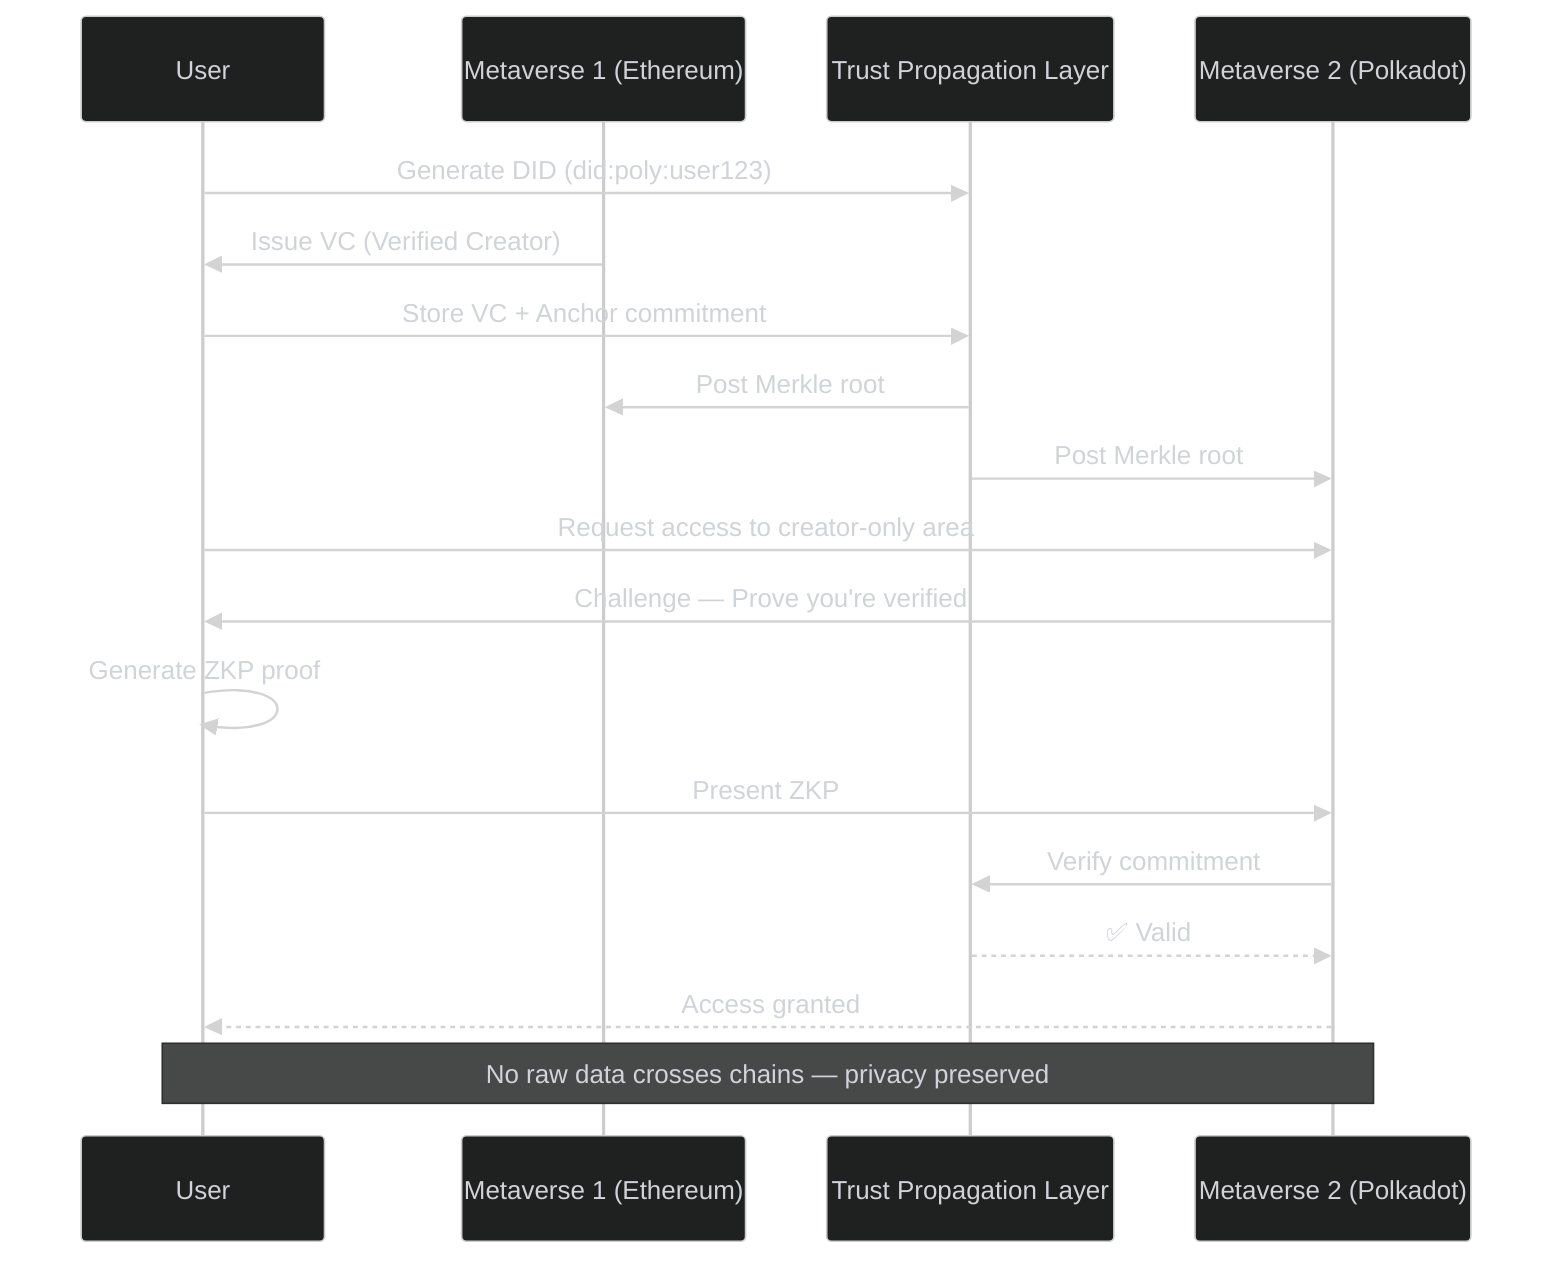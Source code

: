 %%{init: {
  "theme": "dark",
  "themeVariables": {
    "background": "#1a102a",
    "primaryTextColor": "#d0d3d8",
    "lineColor": "#c99cff"
  },
  "themeCSS": "text, tspan { fill: #d0d3d8 !important; }"
}}%%
sequenceDiagram
    participant U as User
    participant M1 as Metaverse 1 (Ethereum)
    participant TPL as Trust Propagation Layer
    participant M2 as Metaverse 2 (Polkadot)

    U->>TPL: Generate DID (did:poly:user123)
    M1->>U: Issue VC (Verified Creator)
    U->>TPL: Store VC + Anchor commitment
    TPL->>M1: Post Merkle root
    TPL->>M2: Post Merkle root

    U->>M2: Request access to creator-only area
    M2->>U: Challenge — Prove you're verified
    U->>U: Generate ZKP proof
    U->>M2: Present ZKP
    M2->>TPL: Verify commitment
    TPL-->>M2: ✅ Valid
    M2-->>U: Access granted
    Note over U,M2: No raw data crosses chains — privacy preserved